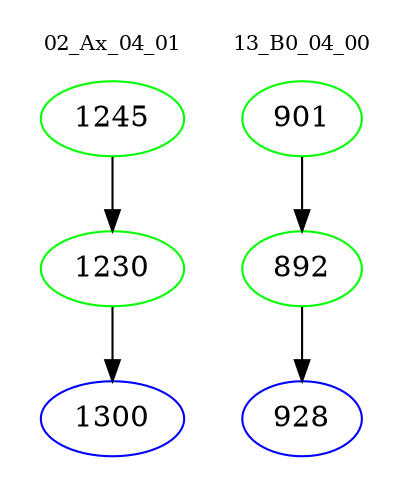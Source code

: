 digraph{
subgraph cluster_0 {
color = white
label = "02_Ax_04_01";
fontsize=10;
T0_1245 [label="1245", color="green"]
T0_1245 -> T0_1230 [color="black"]
T0_1230 [label="1230", color="green"]
T0_1230 -> T0_1300 [color="black"]
T0_1300 [label="1300", color="blue"]
}
subgraph cluster_1 {
color = white
label = "13_B0_04_00";
fontsize=10;
T1_901 [label="901", color="green"]
T1_901 -> T1_892 [color="black"]
T1_892 [label="892", color="green"]
T1_892 -> T1_928 [color="black"]
T1_928 [label="928", color="blue"]
}
}
